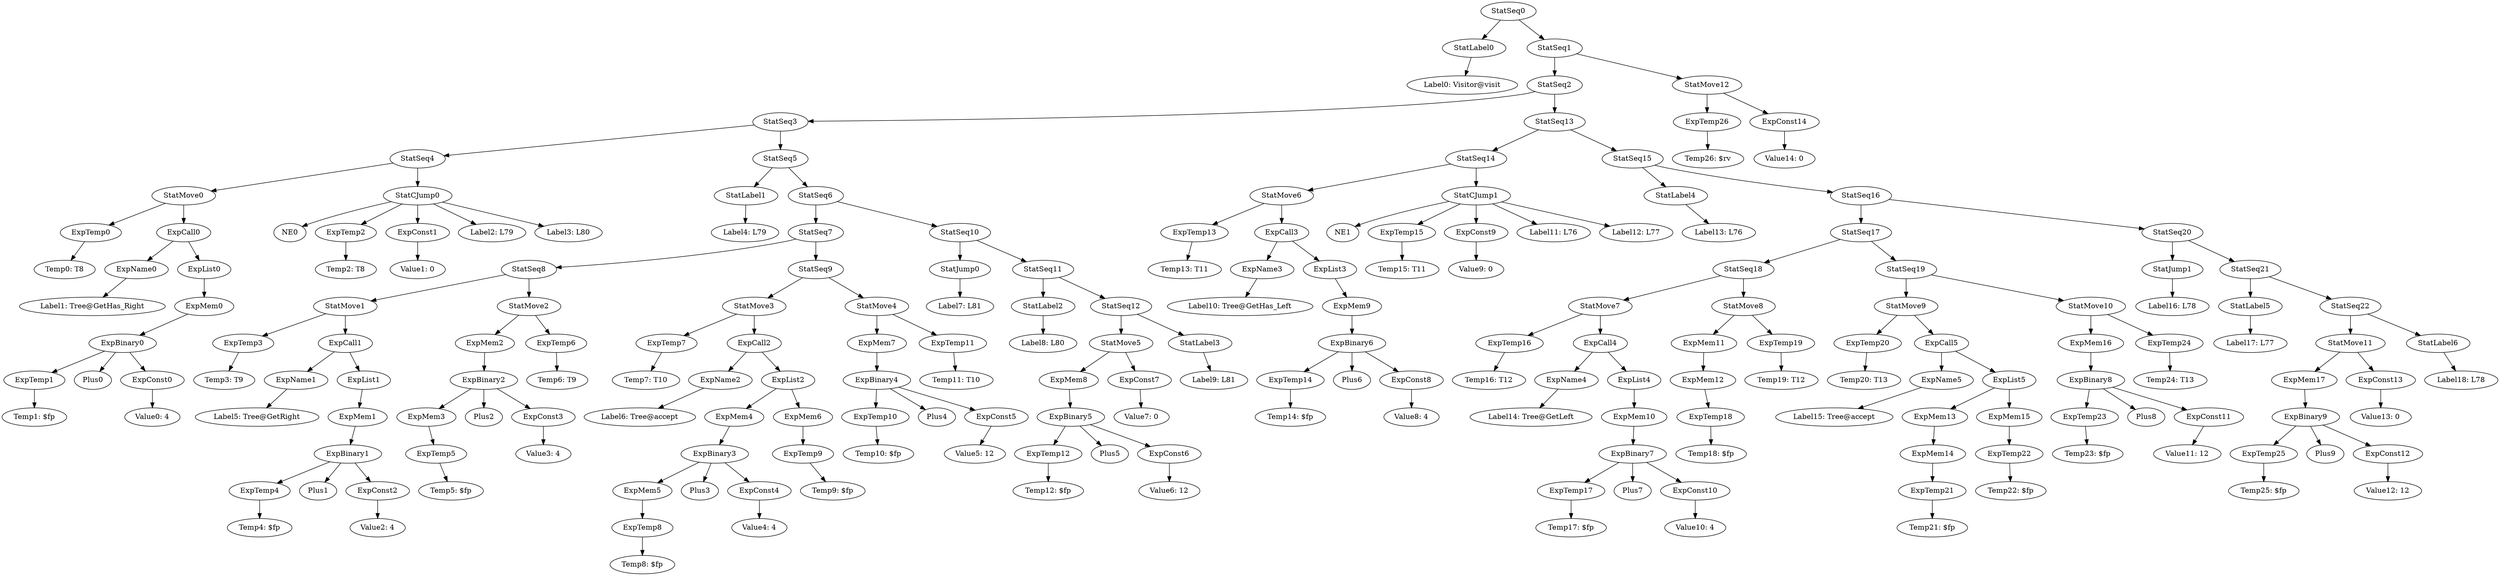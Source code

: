 digraph {
	ordering = out;
	ExpConst14 -> "Value14: 0";
	ExpTemp26 -> "Temp26: $rv";
	StatSeq22 -> StatMove11;
	StatSeq22 -> StatLabel6;
	ExpConst13 -> "Value13: 0";
	ExpMem17 -> ExpBinary9;
	ExpConst12 -> "Value12: 12";
	ExpTemp25 -> "Temp25: $fp";
	StatSeq21 -> StatLabel5;
	StatSeq21 -> StatSeq22;
	ExpTemp24 -> "Temp24: T13";
	StatMove10 -> ExpMem16;
	StatMove10 -> ExpTemp24;
	ExpConst11 -> "Value11: 12";
	ExpBinary8 -> ExpTemp23;
	ExpBinary8 -> Plus8;
	ExpBinary8 -> ExpConst11;
	StatSeq19 -> StatMove9;
	StatSeq19 -> StatMove10;
	ExpList5 -> ExpMem13;
	ExpList5 -> ExpMem15;
	ExpMem13 -> ExpMem14;
	ExpMem14 -> ExpTemp21;
	ExpTemp21 -> "Temp21: $fp";
	ExpCall5 -> ExpName5;
	ExpCall5 -> ExpList5;
	ExpName5 -> "Label15: Tree@accept";
	StatMove9 -> ExpTemp20;
	StatMove9 -> ExpCall5;
	StatMove8 -> ExpMem11;
	StatMove8 -> ExpTemp19;
	StatMove11 -> ExpMem17;
	StatMove11 -> ExpConst13;
	ExpMem11 -> ExpMem12;
	ExpMem12 -> ExpTemp18;
	ExpTemp22 -> "Temp22: $fp";
	ExpList2 -> ExpMem4;
	ExpList2 -> ExpMem6;
	ExpConst4 -> "Value4: 4";
	ExpConst2 -> "Value2: 4";
	StatMove3 -> ExpTemp7;
	StatMove3 -> ExpCall2;
	ExpTemp6 -> "Temp6: T9";
	StatMove6 -> ExpTemp13;
	StatMove6 -> ExpCall3;
	StatMove2 -> ExpMem2;
	StatMove2 -> ExpTemp6;
	ExpConst3 -> "Value3: 4";
	ExpBinary2 -> ExpMem3;
	ExpBinary2 -> Plus2;
	ExpBinary2 -> ExpConst3;
	StatSeq17 -> StatSeq18;
	StatSeq17 -> StatSeq19;
	ExpTemp19 -> "Temp19: T12";
	StatLabel0 -> "Label0: Visitor@visit";
	ExpMem5 -> ExpTemp8;
	ExpMem3 -> ExpTemp5;
	ExpMem1 -> ExpBinary1;
	ExpConst6 -> "Value6: 12";
	ExpCall2 -> ExpName2;
	ExpCall2 -> ExpList2;
	ExpTemp7 -> "Temp7: T10";
	ExpTemp0 -> "Temp0: T8";
	StatLabel5 -> "Label17: L77";
	ExpTemp4 -> "Temp4: $fp";
	ExpMem0 -> ExpBinary0;
	ExpTemp20 -> "Temp20: T13";
	ExpConst8 -> "Value8: 4";
	ExpName0 -> "Label1: Tree@GetHas_Right";
	ExpConst0 -> "Value0: 4";
	StatSeq16 -> StatSeq17;
	StatSeq16 -> StatSeq20;
	StatSeq7 -> StatSeq8;
	StatSeq7 -> StatSeq9;
	ExpName2 -> "Label6: Tree@accept";
	ExpTemp5 -> "Temp5: $fp";
	ExpList1 -> ExpMem1;
	ExpBinary4 -> ExpTemp10;
	ExpBinary4 -> Plus4;
	ExpBinary4 -> ExpConst5;
	ExpTemp1 -> "Temp1: $fp";
	ExpTemp11 -> "Temp11: T10";
	StatSeq8 -> StatMove1;
	StatSeq8 -> StatMove2;
	ExpTemp3 -> "Temp3: T9";
	ExpMem4 -> ExpBinary3;
	ExpName4 -> "Label14: Tree@GetLeft";
	ExpBinary0 -> ExpTemp1;
	ExpBinary0 -> Plus0;
	ExpBinary0 -> ExpConst0;
	ExpList4 -> ExpMem10;
	StatMove0 -> ExpTemp0;
	StatMove0 -> ExpCall0;
	StatSeq3 -> StatSeq4;
	StatSeq3 -> StatSeq5;
	StatLabel3 -> "Label9: L81";
	ExpBinary3 -> ExpMem5;
	ExpBinary3 -> Plus3;
	ExpBinary3 -> ExpConst4;
	ExpMem7 -> ExpBinary4;
	StatSeq15 -> StatLabel4;
	StatSeq15 -> StatSeq16;
	ExpList0 -> ExpMem0;
	StatCJump0 -> NE0;
	StatCJump0 -> ExpTemp2;
	StatCJump0 -> ExpConst1;
	StatCJump0 -> "Label2: L79";
	StatCJump0 -> "Label3: L80";
	ExpCall1 -> ExpName1;
	ExpCall1 -> ExpList1;
	StatJump0 -> "Label7: L81";
	ExpTemp2 -> "Temp2: T8";
	ExpConst1 -> "Value1: 0";
	StatSeq1 -> StatSeq2;
	StatSeq1 -> StatMove12;
	ExpMem2 -> ExpBinary2;
	StatLabel6 -> "Label18: L78";
	ExpTemp12 -> "Temp12: $fp";
	ExpCall0 -> ExpName0;
	ExpCall0 -> ExpList0;
	StatSeq9 -> StatMove3;
	StatSeq9 -> StatMove4;
	StatJump1 -> "Label16: L78";
	StatSeq4 -> StatMove0;
	StatSeq4 -> StatCJump0;
	StatLabel1 -> "Label4: L79";
	ExpName1 -> "Label5: Tree@GetRight";
	StatSeq10 -> StatJump0;
	StatSeq10 -> StatSeq11;
	StatSeq14 -> StatMove6;
	StatSeq14 -> StatCJump1;
	ExpTemp15 -> "Temp15: T11";
	ExpMem15 -> ExpTemp22;
	ExpTemp8 -> "Temp8: $fp";
	ExpBinary9 -> ExpTemp25;
	ExpBinary9 -> Plus9;
	ExpBinary9 -> ExpConst12;
	ExpBinary7 -> ExpTemp17;
	ExpBinary7 -> Plus7;
	ExpBinary7 -> ExpConst10;
	ExpTemp18 -> "Temp18: $fp";
	StatMove1 -> ExpTemp3;
	StatMove1 -> ExpCall1;
	StatSeq5 -> StatLabel1;
	StatSeq5 -> StatSeq6;
	StatLabel4 -> "Label13: L76";
	ExpMem6 -> ExpTemp9;
	StatSeq0 -> StatLabel0;
	StatSeq0 -> StatSeq1;
	ExpConst5 -> "Value5: 12";
	ExpBinary1 -> ExpTemp4;
	ExpBinary1 -> Plus1;
	ExpBinary1 -> ExpConst2;
	ExpConst10 -> "Value10: 4";
	StatSeq6 -> StatSeq7;
	StatSeq6 -> StatSeq10;
	ExpTemp9 -> "Temp9: $fp";
	ExpCall4 -> ExpName4;
	ExpCall4 -> ExpList4;
	StatSeq20 -> StatJump1;
	StatSeq20 -> StatSeq21;
	StatSeq11 -> StatLabel2;
	StatSeq11 -> StatSeq12;
	ExpBinary5 -> ExpTemp12;
	ExpBinary5 -> Plus5;
	ExpBinary5 -> ExpConst6;
	StatMove5 -> ExpMem8;
	StatMove5 -> ExpConst7;
	StatMove4 -> ExpMem7;
	StatMove4 -> ExpTemp11;
	StatLabel2 -> "Label8: L80";
	ExpConst9 -> "Value9: 0";
	ExpMem8 -> ExpBinary5;
	ExpConst7 -> "Value7: 0";
	StatSeq12 -> StatMove5;
	StatSeq12 -> StatLabel3;
	StatSeq2 -> StatSeq3;
	StatSeq2 -> StatSeq13;
	ExpTemp13 -> "Temp13: T11";
	ExpName3 -> "Label10: Tree@GetHas_Left";
	StatMove12 -> ExpTemp26;
	StatMove12 -> ExpConst14;
	ExpTemp14 -> "Temp14: $fp";
	ExpMem16 -> ExpBinary8;
	ExpBinary6 -> ExpTemp14;
	ExpBinary6 -> Plus6;
	ExpBinary6 -> ExpConst8;
	ExpTemp16 -> "Temp16: T12";
	ExpList3 -> ExpMem9;
	ExpCall3 -> ExpName3;
	ExpCall3 -> ExpList3;
	StatCJump1 -> NE1;
	StatCJump1 -> ExpTemp15;
	StatCJump1 -> ExpConst9;
	StatCJump1 -> "Label11: L76";
	StatCJump1 -> "Label12: L77";
	StatMove7 -> ExpTemp16;
	StatMove7 -> ExpCall4;
	ExpTemp23 -> "Temp23: $fp";
	ExpMem9 -> ExpBinary6;
	StatSeq13 -> StatSeq14;
	StatSeq13 -> StatSeq15;
	ExpTemp17 -> "Temp17: $fp";
	ExpTemp10 -> "Temp10: $fp";
	ExpMem10 -> ExpBinary7;
	StatSeq18 -> StatMove7;
	StatSeq18 -> StatMove8;
}

